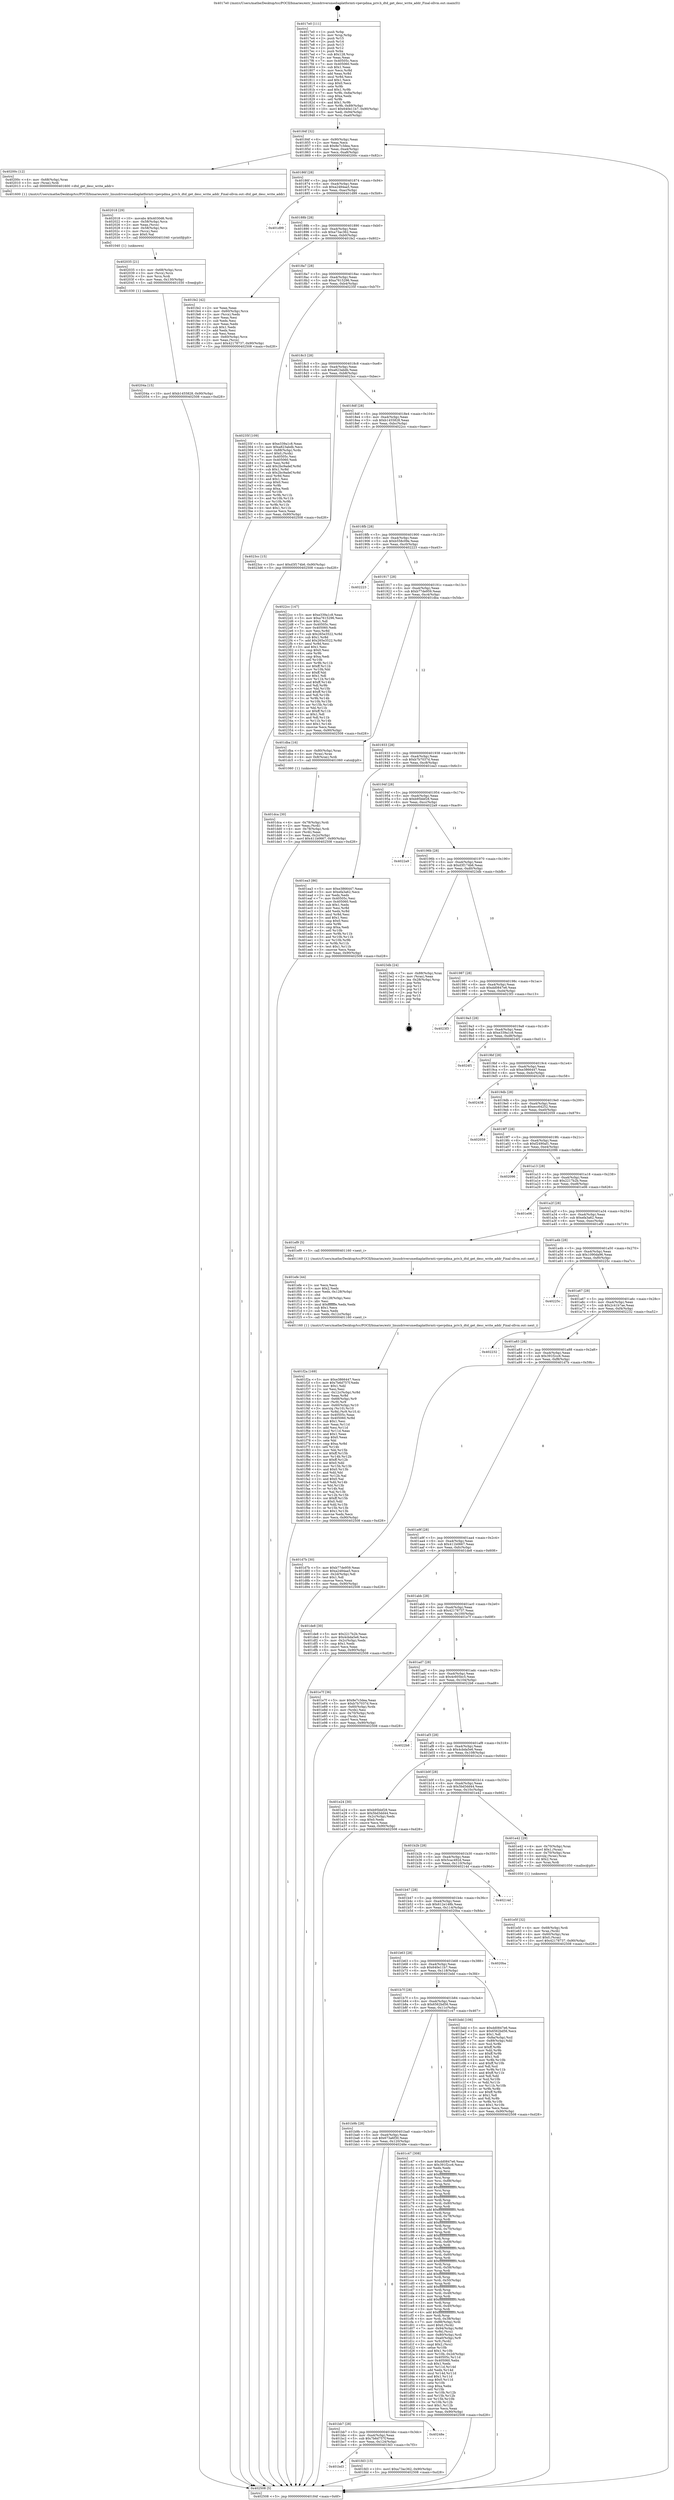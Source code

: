 digraph "0x4017e0" {
  label = "0x4017e0 (/mnt/c/Users/mathe/Desktop/tcc/POCII/binaries/extr_linuxdriversmediaplatformti-vpevpdma_priv.h_dtd_get_desc_write_addr_Final-ollvm.out::main(0))"
  labelloc = "t"
  node[shape=record]

  Entry [label="",width=0.3,height=0.3,shape=circle,fillcolor=black,style=filled]
  "0x40184f" [label="{
     0x40184f [32]\l
     | [instrs]\l
     &nbsp;&nbsp;0x40184f \<+6\>: mov -0x90(%rbp),%eax\l
     &nbsp;&nbsp;0x401855 \<+2\>: mov %eax,%ecx\l
     &nbsp;&nbsp;0x401857 \<+6\>: sub $0x8e7c3dea,%ecx\l
     &nbsp;&nbsp;0x40185d \<+6\>: mov %eax,-0xa4(%rbp)\l
     &nbsp;&nbsp;0x401863 \<+6\>: mov %ecx,-0xa8(%rbp)\l
     &nbsp;&nbsp;0x401869 \<+6\>: je 000000000040200c \<main+0x82c\>\l
  }"]
  "0x40200c" [label="{
     0x40200c [12]\l
     | [instrs]\l
     &nbsp;&nbsp;0x40200c \<+4\>: mov -0x68(%rbp),%rax\l
     &nbsp;&nbsp;0x402010 \<+3\>: mov (%rax),%rdi\l
     &nbsp;&nbsp;0x402013 \<+5\>: call 0000000000401600 \<dtd_get_desc_write_addr\>\l
     | [calls]\l
     &nbsp;&nbsp;0x401600 \{1\} (/mnt/c/Users/mathe/Desktop/tcc/POCII/binaries/extr_linuxdriversmediaplatformti-vpevpdma_priv.h_dtd_get_desc_write_addr_Final-ollvm.out::dtd_get_desc_write_addr)\l
  }"]
  "0x40186f" [label="{
     0x40186f [28]\l
     | [instrs]\l
     &nbsp;&nbsp;0x40186f \<+5\>: jmp 0000000000401874 \<main+0x94\>\l
     &nbsp;&nbsp;0x401874 \<+6\>: mov -0xa4(%rbp),%eax\l
     &nbsp;&nbsp;0x40187a \<+5\>: sub $0xa2484aa5,%eax\l
     &nbsp;&nbsp;0x40187f \<+6\>: mov %eax,-0xac(%rbp)\l
     &nbsp;&nbsp;0x401885 \<+6\>: je 0000000000401d99 \<main+0x5b9\>\l
  }"]
  Exit [label="",width=0.3,height=0.3,shape=circle,fillcolor=black,style=filled,peripheries=2]
  "0x401d99" [label="{
     0x401d99\l
  }", style=dashed]
  "0x40188b" [label="{
     0x40188b [28]\l
     | [instrs]\l
     &nbsp;&nbsp;0x40188b \<+5\>: jmp 0000000000401890 \<main+0xb0\>\l
     &nbsp;&nbsp;0x401890 \<+6\>: mov -0xa4(%rbp),%eax\l
     &nbsp;&nbsp;0x401896 \<+5\>: sub $0xa73ac362,%eax\l
     &nbsp;&nbsp;0x40189b \<+6\>: mov %eax,-0xb0(%rbp)\l
     &nbsp;&nbsp;0x4018a1 \<+6\>: je 0000000000401fe2 \<main+0x802\>\l
  }"]
  "0x40204a" [label="{
     0x40204a [15]\l
     | [instrs]\l
     &nbsp;&nbsp;0x40204a \<+10\>: movl $0xb1455828,-0x90(%rbp)\l
     &nbsp;&nbsp;0x402054 \<+5\>: jmp 0000000000402508 \<main+0xd28\>\l
  }"]
  "0x401fe2" [label="{
     0x401fe2 [42]\l
     | [instrs]\l
     &nbsp;&nbsp;0x401fe2 \<+2\>: xor %eax,%eax\l
     &nbsp;&nbsp;0x401fe4 \<+4\>: mov -0x60(%rbp),%rcx\l
     &nbsp;&nbsp;0x401fe8 \<+2\>: mov (%rcx),%edx\l
     &nbsp;&nbsp;0x401fea \<+2\>: mov %eax,%esi\l
     &nbsp;&nbsp;0x401fec \<+2\>: sub %edx,%esi\l
     &nbsp;&nbsp;0x401fee \<+2\>: mov %eax,%edx\l
     &nbsp;&nbsp;0x401ff0 \<+3\>: sub $0x1,%edx\l
     &nbsp;&nbsp;0x401ff3 \<+2\>: add %edx,%esi\l
     &nbsp;&nbsp;0x401ff5 \<+2\>: sub %esi,%eax\l
     &nbsp;&nbsp;0x401ff7 \<+4\>: mov -0x60(%rbp),%rcx\l
     &nbsp;&nbsp;0x401ffb \<+2\>: mov %eax,(%rcx)\l
     &nbsp;&nbsp;0x401ffd \<+10\>: movl $0x42178737,-0x90(%rbp)\l
     &nbsp;&nbsp;0x402007 \<+5\>: jmp 0000000000402508 \<main+0xd28\>\l
  }"]
  "0x4018a7" [label="{
     0x4018a7 [28]\l
     | [instrs]\l
     &nbsp;&nbsp;0x4018a7 \<+5\>: jmp 00000000004018ac \<main+0xcc\>\l
     &nbsp;&nbsp;0x4018ac \<+6\>: mov -0xa4(%rbp),%eax\l
     &nbsp;&nbsp;0x4018b2 \<+5\>: sub $0xa7615296,%eax\l
     &nbsp;&nbsp;0x4018b7 \<+6\>: mov %eax,-0xb4(%rbp)\l
     &nbsp;&nbsp;0x4018bd \<+6\>: je 000000000040235f \<main+0xb7f\>\l
  }"]
  "0x402035" [label="{
     0x402035 [21]\l
     | [instrs]\l
     &nbsp;&nbsp;0x402035 \<+4\>: mov -0x68(%rbp),%rcx\l
     &nbsp;&nbsp;0x402039 \<+3\>: mov (%rcx),%rcx\l
     &nbsp;&nbsp;0x40203c \<+3\>: mov %rcx,%rdi\l
     &nbsp;&nbsp;0x40203f \<+6\>: mov %eax,-0x130(%rbp)\l
     &nbsp;&nbsp;0x402045 \<+5\>: call 0000000000401030 \<free@plt\>\l
     | [calls]\l
     &nbsp;&nbsp;0x401030 \{1\} (unknown)\l
  }"]
  "0x40235f" [label="{
     0x40235f [109]\l
     | [instrs]\l
     &nbsp;&nbsp;0x40235f \<+5\>: mov $0xe339a1c8,%eax\l
     &nbsp;&nbsp;0x402364 \<+5\>: mov $0xa823abdb,%ecx\l
     &nbsp;&nbsp;0x402369 \<+7\>: mov -0x88(%rbp),%rdx\l
     &nbsp;&nbsp;0x402370 \<+6\>: movl $0x0,(%rdx)\l
     &nbsp;&nbsp;0x402376 \<+7\>: mov 0x40505c,%esi\l
     &nbsp;&nbsp;0x40237d \<+7\>: mov 0x405060,%edi\l
     &nbsp;&nbsp;0x402384 \<+3\>: mov %esi,%r8d\l
     &nbsp;&nbsp;0x402387 \<+7\>: add $0x2bc9adef,%r8d\l
     &nbsp;&nbsp;0x40238e \<+4\>: sub $0x1,%r8d\l
     &nbsp;&nbsp;0x402392 \<+7\>: sub $0x2bc9adef,%r8d\l
     &nbsp;&nbsp;0x402399 \<+4\>: imul %r8d,%esi\l
     &nbsp;&nbsp;0x40239d \<+3\>: and $0x1,%esi\l
     &nbsp;&nbsp;0x4023a0 \<+3\>: cmp $0x0,%esi\l
     &nbsp;&nbsp;0x4023a3 \<+4\>: sete %r9b\l
     &nbsp;&nbsp;0x4023a7 \<+3\>: cmp $0xa,%edi\l
     &nbsp;&nbsp;0x4023aa \<+4\>: setl %r10b\l
     &nbsp;&nbsp;0x4023ae \<+3\>: mov %r9b,%r11b\l
     &nbsp;&nbsp;0x4023b1 \<+3\>: and %r10b,%r11b\l
     &nbsp;&nbsp;0x4023b4 \<+3\>: xor %r10b,%r9b\l
     &nbsp;&nbsp;0x4023b7 \<+3\>: or %r9b,%r11b\l
     &nbsp;&nbsp;0x4023ba \<+4\>: test $0x1,%r11b\l
     &nbsp;&nbsp;0x4023be \<+3\>: cmovne %ecx,%eax\l
     &nbsp;&nbsp;0x4023c1 \<+6\>: mov %eax,-0x90(%rbp)\l
     &nbsp;&nbsp;0x4023c7 \<+5\>: jmp 0000000000402508 \<main+0xd28\>\l
  }"]
  "0x4018c3" [label="{
     0x4018c3 [28]\l
     | [instrs]\l
     &nbsp;&nbsp;0x4018c3 \<+5\>: jmp 00000000004018c8 \<main+0xe8\>\l
     &nbsp;&nbsp;0x4018c8 \<+6\>: mov -0xa4(%rbp),%eax\l
     &nbsp;&nbsp;0x4018ce \<+5\>: sub $0xa823abdb,%eax\l
     &nbsp;&nbsp;0x4018d3 \<+6\>: mov %eax,-0xb8(%rbp)\l
     &nbsp;&nbsp;0x4018d9 \<+6\>: je 00000000004023cc \<main+0xbec\>\l
  }"]
  "0x402018" [label="{
     0x402018 [29]\l
     | [instrs]\l
     &nbsp;&nbsp;0x402018 \<+10\>: movabs $0x4030d6,%rdi\l
     &nbsp;&nbsp;0x402022 \<+4\>: mov -0x58(%rbp),%rcx\l
     &nbsp;&nbsp;0x402026 \<+2\>: mov %eax,(%rcx)\l
     &nbsp;&nbsp;0x402028 \<+4\>: mov -0x58(%rbp),%rcx\l
     &nbsp;&nbsp;0x40202c \<+2\>: mov (%rcx),%esi\l
     &nbsp;&nbsp;0x40202e \<+2\>: mov $0x0,%al\l
     &nbsp;&nbsp;0x402030 \<+5\>: call 0000000000401040 \<printf@plt\>\l
     | [calls]\l
     &nbsp;&nbsp;0x401040 \{1\} (unknown)\l
  }"]
  "0x4023cc" [label="{
     0x4023cc [15]\l
     | [instrs]\l
     &nbsp;&nbsp;0x4023cc \<+10\>: movl $0xd3f174b6,-0x90(%rbp)\l
     &nbsp;&nbsp;0x4023d6 \<+5\>: jmp 0000000000402508 \<main+0xd28\>\l
  }"]
  "0x4018df" [label="{
     0x4018df [28]\l
     | [instrs]\l
     &nbsp;&nbsp;0x4018df \<+5\>: jmp 00000000004018e4 \<main+0x104\>\l
     &nbsp;&nbsp;0x4018e4 \<+6\>: mov -0xa4(%rbp),%eax\l
     &nbsp;&nbsp;0x4018ea \<+5\>: sub $0xb1455828,%eax\l
     &nbsp;&nbsp;0x4018ef \<+6\>: mov %eax,-0xbc(%rbp)\l
     &nbsp;&nbsp;0x4018f5 \<+6\>: je 00000000004022cc \<main+0xaec\>\l
  }"]
  "0x401bd3" [label="{
     0x401bd3\l
  }", style=dashed]
  "0x4022cc" [label="{
     0x4022cc [147]\l
     | [instrs]\l
     &nbsp;&nbsp;0x4022cc \<+5\>: mov $0xe339a1c8,%eax\l
     &nbsp;&nbsp;0x4022d1 \<+5\>: mov $0xa7615296,%ecx\l
     &nbsp;&nbsp;0x4022d6 \<+2\>: mov $0x1,%dl\l
     &nbsp;&nbsp;0x4022d8 \<+7\>: mov 0x40505c,%esi\l
     &nbsp;&nbsp;0x4022df \<+7\>: mov 0x405060,%edi\l
     &nbsp;&nbsp;0x4022e6 \<+3\>: mov %esi,%r8d\l
     &nbsp;&nbsp;0x4022e9 \<+7\>: sub $0x265e3522,%r8d\l
     &nbsp;&nbsp;0x4022f0 \<+4\>: sub $0x1,%r8d\l
     &nbsp;&nbsp;0x4022f4 \<+7\>: add $0x265e3522,%r8d\l
     &nbsp;&nbsp;0x4022fb \<+4\>: imul %r8d,%esi\l
     &nbsp;&nbsp;0x4022ff \<+3\>: and $0x1,%esi\l
     &nbsp;&nbsp;0x402302 \<+3\>: cmp $0x0,%esi\l
     &nbsp;&nbsp;0x402305 \<+4\>: sete %r9b\l
     &nbsp;&nbsp;0x402309 \<+3\>: cmp $0xa,%edi\l
     &nbsp;&nbsp;0x40230c \<+4\>: setl %r10b\l
     &nbsp;&nbsp;0x402310 \<+3\>: mov %r9b,%r11b\l
     &nbsp;&nbsp;0x402313 \<+4\>: xor $0xff,%r11b\l
     &nbsp;&nbsp;0x402317 \<+3\>: mov %r10b,%bl\l
     &nbsp;&nbsp;0x40231a \<+3\>: xor $0xff,%bl\l
     &nbsp;&nbsp;0x40231d \<+3\>: xor $0x1,%dl\l
     &nbsp;&nbsp;0x402320 \<+3\>: mov %r11b,%r14b\l
     &nbsp;&nbsp;0x402323 \<+4\>: and $0xff,%r14b\l
     &nbsp;&nbsp;0x402327 \<+3\>: and %dl,%r9b\l
     &nbsp;&nbsp;0x40232a \<+3\>: mov %bl,%r15b\l
     &nbsp;&nbsp;0x40232d \<+4\>: and $0xff,%r15b\l
     &nbsp;&nbsp;0x402331 \<+3\>: and %dl,%r10b\l
     &nbsp;&nbsp;0x402334 \<+3\>: or %r9b,%r14b\l
     &nbsp;&nbsp;0x402337 \<+3\>: or %r10b,%r15b\l
     &nbsp;&nbsp;0x40233a \<+3\>: xor %r15b,%r14b\l
     &nbsp;&nbsp;0x40233d \<+3\>: or %bl,%r11b\l
     &nbsp;&nbsp;0x402340 \<+4\>: xor $0xff,%r11b\l
     &nbsp;&nbsp;0x402344 \<+3\>: or $0x1,%dl\l
     &nbsp;&nbsp;0x402347 \<+3\>: and %dl,%r11b\l
     &nbsp;&nbsp;0x40234a \<+3\>: or %r11b,%r14b\l
     &nbsp;&nbsp;0x40234d \<+4\>: test $0x1,%r14b\l
     &nbsp;&nbsp;0x402351 \<+3\>: cmovne %ecx,%eax\l
     &nbsp;&nbsp;0x402354 \<+6\>: mov %eax,-0x90(%rbp)\l
     &nbsp;&nbsp;0x40235a \<+5\>: jmp 0000000000402508 \<main+0xd28\>\l
  }"]
  "0x4018fb" [label="{
     0x4018fb [28]\l
     | [instrs]\l
     &nbsp;&nbsp;0x4018fb \<+5\>: jmp 0000000000401900 \<main+0x120\>\l
     &nbsp;&nbsp;0x401900 \<+6\>: mov -0xa4(%rbp),%eax\l
     &nbsp;&nbsp;0x401906 \<+5\>: sub $0xb558c09e,%eax\l
     &nbsp;&nbsp;0x40190b \<+6\>: mov %eax,-0xc0(%rbp)\l
     &nbsp;&nbsp;0x401911 \<+6\>: je 0000000000402223 \<main+0xa43\>\l
  }"]
  "0x401fd3" [label="{
     0x401fd3 [15]\l
     | [instrs]\l
     &nbsp;&nbsp;0x401fd3 \<+10\>: movl $0xa73ac362,-0x90(%rbp)\l
     &nbsp;&nbsp;0x401fdd \<+5\>: jmp 0000000000402508 \<main+0xd28\>\l
  }"]
  "0x402223" [label="{
     0x402223\l
  }", style=dashed]
  "0x401917" [label="{
     0x401917 [28]\l
     | [instrs]\l
     &nbsp;&nbsp;0x401917 \<+5\>: jmp 000000000040191c \<main+0x13c\>\l
     &nbsp;&nbsp;0x40191c \<+6\>: mov -0xa4(%rbp),%eax\l
     &nbsp;&nbsp;0x401922 \<+5\>: sub $0xb77de959,%eax\l
     &nbsp;&nbsp;0x401927 \<+6\>: mov %eax,-0xc4(%rbp)\l
     &nbsp;&nbsp;0x40192d \<+6\>: je 0000000000401dba \<main+0x5da\>\l
  }"]
  "0x401bb7" [label="{
     0x401bb7 [28]\l
     | [instrs]\l
     &nbsp;&nbsp;0x401bb7 \<+5\>: jmp 0000000000401bbc \<main+0x3dc\>\l
     &nbsp;&nbsp;0x401bbc \<+6\>: mov -0xa4(%rbp),%eax\l
     &nbsp;&nbsp;0x401bc2 \<+5\>: sub $0x7b6d757f,%eax\l
     &nbsp;&nbsp;0x401bc7 \<+6\>: mov %eax,-0x124(%rbp)\l
     &nbsp;&nbsp;0x401bcd \<+6\>: je 0000000000401fd3 \<main+0x7f3\>\l
  }"]
  "0x401dba" [label="{
     0x401dba [16]\l
     | [instrs]\l
     &nbsp;&nbsp;0x401dba \<+4\>: mov -0x80(%rbp),%rax\l
     &nbsp;&nbsp;0x401dbe \<+3\>: mov (%rax),%rax\l
     &nbsp;&nbsp;0x401dc1 \<+4\>: mov 0x8(%rax),%rdi\l
     &nbsp;&nbsp;0x401dc5 \<+5\>: call 0000000000401060 \<atoi@plt\>\l
     | [calls]\l
     &nbsp;&nbsp;0x401060 \{1\} (unknown)\l
  }"]
  "0x401933" [label="{
     0x401933 [28]\l
     | [instrs]\l
     &nbsp;&nbsp;0x401933 \<+5\>: jmp 0000000000401938 \<main+0x158\>\l
     &nbsp;&nbsp;0x401938 \<+6\>: mov -0xa4(%rbp),%eax\l
     &nbsp;&nbsp;0x40193e \<+5\>: sub $0xb7b7037d,%eax\l
     &nbsp;&nbsp;0x401943 \<+6\>: mov %eax,-0xc8(%rbp)\l
     &nbsp;&nbsp;0x401949 \<+6\>: je 0000000000401ea3 \<main+0x6c3\>\l
  }"]
  "0x40248e" [label="{
     0x40248e\l
  }", style=dashed]
  "0x401ea3" [label="{
     0x401ea3 [86]\l
     | [instrs]\l
     &nbsp;&nbsp;0x401ea3 \<+5\>: mov $0xe3866447,%eax\l
     &nbsp;&nbsp;0x401ea8 \<+5\>: mov $0xefa3a62,%ecx\l
     &nbsp;&nbsp;0x401ead \<+2\>: xor %edx,%edx\l
     &nbsp;&nbsp;0x401eaf \<+7\>: mov 0x40505c,%esi\l
     &nbsp;&nbsp;0x401eb6 \<+7\>: mov 0x405060,%edi\l
     &nbsp;&nbsp;0x401ebd \<+3\>: sub $0x1,%edx\l
     &nbsp;&nbsp;0x401ec0 \<+3\>: mov %esi,%r8d\l
     &nbsp;&nbsp;0x401ec3 \<+3\>: add %edx,%r8d\l
     &nbsp;&nbsp;0x401ec6 \<+4\>: imul %r8d,%esi\l
     &nbsp;&nbsp;0x401eca \<+3\>: and $0x1,%esi\l
     &nbsp;&nbsp;0x401ecd \<+3\>: cmp $0x0,%esi\l
     &nbsp;&nbsp;0x401ed0 \<+4\>: sete %r9b\l
     &nbsp;&nbsp;0x401ed4 \<+3\>: cmp $0xa,%edi\l
     &nbsp;&nbsp;0x401ed7 \<+4\>: setl %r10b\l
     &nbsp;&nbsp;0x401edb \<+3\>: mov %r9b,%r11b\l
     &nbsp;&nbsp;0x401ede \<+3\>: and %r10b,%r11b\l
     &nbsp;&nbsp;0x401ee1 \<+3\>: xor %r10b,%r9b\l
     &nbsp;&nbsp;0x401ee4 \<+3\>: or %r9b,%r11b\l
     &nbsp;&nbsp;0x401ee7 \<+4\>: test $0x1,%r11b\l
     &nbsp;&nbsp;0x401eeb \<+3\>: cmovne %ecx,%eax\l
     &nbsp;&nbsp;0x401eee \<+6\>: mov %eax,-0x90(%rbp)\l
     &nbsp;&nbsp;0x401ef4 \<+5\>: jmp 0000000000402508 \<main+0xd28\>\l
  }"]
  "0x40194f" [label="{
     0x40194f [28]\l
     | [instrs]\l
     &nbsp;&nbsp;0x40194f \<+5\>: jmp 0000000000401954 \<main+0x174\>\l
     &nbsp;&nbsp;0x401954 \<+6\>: mov -0xa4(%rbp),%eax\l
     &nbsp;&nbsp;0x40195a \<+5\>: sub $0xb95bbf28,%eax\l
     &nbsp;&nbsp;0x40195f \<+6\>: mov %eax,-0xcc(%rbp)\l
     &nbsp;&nbsp;0x401965 \<+6\>: je 00000000004022a9 \<main+0xac9\>\l
  }"]
  "0x401f2a" [label="{
     0x401f2a [169]\l
     | [instrs]\l
     &nbsp;&nbsp;0x401f2a \<+5\>: mov $0xe3866447,%ecx\l
     &nbsp;&nbsp;0x401f2f \<+5\>: mov $0x7b6d757f,%edx\l
     &nbsp;&nbsp;0x401f34 \<+3\>: mov $0x1,%dil\l
     &nbsp;&nbsp;0x401f37 \<+2\>: xor %esi,%esi\l
     &nbsp;&nbsp;0x401f39 \<+7\>: mov -0x12c(%rbp),%r8d\l
     &nbsp;&nbsp;0x401f40 \<+4\>: imul %eax,%r8d\l
     &nbsp;&nbsp;0x401f44 \<+4\>: mov -0x68(%rbp),%r9\l
     &nbsp;&nbsp;0x401f48 \<+3\>: mov (%r9),%r9\l
     &nbsp;&nbsp;0x401f4b \<+4\>: mov -0x60(%rbp),%r10\l
     &nbsp;&nbsp;0x401f4f \<+3\>: movslq (%r10),%r10\l
     &nbsp;&nbsp;0x401f52 \<+4\>: mov %r8d,(%r9,%r10,4)\l
     &nbsp;&nbsp;0x401f56 \<+7\>: mov 0x40505c,%eax\l
     &nbsp;&nbsp;0x401f5d \<+8\>: mov 0x405060,%r8d\l
     &nbsp;&nbsp;0x401f65 \<+3\>: sub $0x1,%esi\l
     &nbsp;&nbsp;0x401f68 \<+3\>: mov %eax,%r11d\l
     &nbsp;&nbsp;0x401f6b \<+3\>: add %esi,%r11d\l
     &nbsp;&nbsp;0x401f6e \<+4\>: imul %r11d,%eax\l
     &nbsp;&nbsp;0x401f72 \<+3\>: and $0x1,%eax\l
     &nbsp;&nbsp;0x401f75 \<+3\>: cmp $0x0,%eax\l
     &nbsp;&nbsp;0x401f78 \<+3\>: sete %bl\l
     &nbsp;&nbsp;0x401f7b \<+4\>: cmp $0xa,%r8d\l
     &nbsp;&nbsp;0x401f7f \<+4\>: setl %r14b\l
     &nbsp;&nbsp;0x401f83 \<+3\>: mov %bl,%r15b\l
     &nbsp;&nbsp;0x401f86 \<+4\>: xor $0xff,%r15b\l
     &nbsp;&nbsp;0x401f8a \<+3\>: mov %r14b,%r12b\l
     &nbsp;&nbsp;0x401f8d \<+4\>: xor $0xff,%r12b\l
     &nbsp;&nbsp;0x401f91 \<+4\>: xor $0x0,%dil\l
     &nbsp;&nbsp;0x401f95 \<+3\>: mov %r15b,%r13b\l
     &nbsp;&nbsp;0x401f98 \<+4\>: and $0x0,%r13b\l
     &nbsp;&nbsp;0x401f9c \<+3\>: and %dil,%bl\l
     &nbsp;&nbsp;0x401f9f \<+3\>: mov %r12b,%al\l
     &nbsp;&nbsp;0x401fa2 \<+2\>: and $0x0,%al\l
     &nbsp;&nbsp;0x401fa4 \<+3\>: and %dil,%r14b\l
     &nbsp;&nbsp;0x401fa7 \<+3\>: or %bl,%r13b\l
     &nbsp;&nbsp;0x401faa \<+3\>: or %r14b,%al\l
     &nbsp;&nbsp;0x401fad \<+3\>: xor %al,%r13b\l
     &nbsp;&nbsp;0x401fb0 \<+3\>: or %r12b,%r15b\l
     &nbsp;&nbsp;0x401fb3 \<+4\>: xor $0xff,%r15b\l
     &nbsp;&nbsp;0x401fb7 \<+4\>: or $0x0,%dil\l
     &nbsp;&nbsp;0x401fbb \<+3\>: and %dil,%r15b\l
     &nbsp;&nbsp;0x401fbe \<+3\>: or %r15b,%r13b\l
     &nbsp;&nbsp;0x401fc1 \<+4\>: test $0x1,%r13b\l
     &nbsp;&nbsp;0x401fc5 \<+3\>: cmovne %edx,%ecx\l
     &nbsp;&nbsp;0x401fc8 \<+6\>: mov %ecx,-0x90(%rbp)\l
     &nbsp;&nbsp;0x401fce \<+5\>: jmp 0000000000402508 \<main+0xd28\>\l
  }"]
  "0x4022a9" [label="{
     0x4022a9\l
  }", style=dashed]
  "0x40196b" [label="{
     0x40196b [28]\l
     | [instrs]\l
     &nbsp;&nbsp;0x40196b \<+5\>: jmp 0000000000401970 \<main+0x190\>\l
     &nbsp;&nbsp;0x401970 \<+6\>: mov -0xa4(%rbp),%eax\l
     &nbsp;&nbsp;0x401976 \<+5\>: sub $0xd3f174b6,%eax\l
     &nbsp;&nbsp;0x40197b \<+6\>: mov %eax,-0xd0(%rbp)\l
     &nbsp;&nbsp;0x401981 \<+6\>: je 00000000004023db \<main+0xbfb\>\l
  }"]
  "0x401efe" [label="{
     0x401efe [44]\l
     | [instrs]\l
     &nbsp;&nbsp;0x401efe \<+2\>: xor %ecx,%ecx\l
     &nbsp;&nbsp;0x401f00 \<+5\>: mov $0x2,%edx\l
     &nbsp;&nbsp;0x401f05 \<+6\>: mov %edx,-0x128(%rbp)\l
     &nbsp;&nbsp;0x401f0b \<+1\>: cltd\l
     &nbsp;&nbsp;0x401f0c \<+6\>: mov -0x128(%rbp),%esi\l
     &nbsp;&nbsp;0x401f12 \<+2\>: idiv %esi\l
     &nbsp;&nbsp;0x401f14 \<+6\>: imul $0xfffffffe,%edx,%edx\l
     &nbsp;&nbsp;0x401f1a \<+3\>: sub $0x1,%ecx\l
     &nbsp;&nbsp;0x401f1d \<+2\>: sub %ecx,%edx\l
     &nbsp;&nbsp;0x401f1f \<+6\>: mov %edx,-0x12c(%rbp)\l
     &nbsp;&nbsp;0x401f25 \<+5\>: call 0000000000401160 \<next_i\>\l
     | [calls]\l
     &nbsp;&nbsp;0x401160 \{1\} (/mnt/c/Users/mathe/Desktop/tcc/POCII/binaries/extr_linuxdriversmediaplatformti-vpevpdma_priv.h_dtd_get_desc_write_addr_Final-ollvm.out::next_i)\l
  }"]
  "0x4023db" [label="{
     0x4023db [24]\l
     | [instrs]\l
     &nbsp;&nbsp;0x4023db \<+7\>: mov -0x88(%rbp),%rax\l
     &nbsp;&nbsp;0x4023e2 \<+2\>: mov (%rax),%eax\l
     &nbsp;&nbsp;0x4023e4 \<+4\>: lea -0x28(%rbp),%rsp\l
     &nbsp;&nbsp;0x4023e8 \<+1\>: pop %rbx\l
     &nbsp;&nbsp;0x4023e9 \<+2\>: pop %r12\l
     &nbsp;&nbsp;0x4023eb \<+2\>: pop %r13\l
     &nbsp;&nbsp;0x4023ed \<+2\>: pop %r14\l
     &nbsp;&nbsp;0x4023ef \<+2\>: pop %r15\l
     &nbsp;&nbsp;0x4023f1 \<+1\>: pop %rbp\l
     &nbsp;&nbsp;0x4023f2 \<+1\>: ret\l
  }"]
  "0x401987" [label="{
     0x401987 [28]\l
     | [instrs]\l
     &nbsp;&nbsp;0x401987 \<+5\>: jmp 000000000040198c \<main+0x1ac\>\l
     &nbsp;&nbsp;0x40198c \<+6\>: mov -0xa4(%rbp),%eax\l
     &nbsp;&nbsp;0x401992 \<+5\>: sub $0xdd0847e6,%eax\l
     &nbsp;&nbsp;0x401997 \<+6\>: mov %eax,-0xd4(%rbp)\l
     &nbsp;&nbsp;0x40199d \<+6\>: je 00000000004023f3 \<main+0xc13\>\l
  }"]
  "0x401e5f" [label="{
     0x401e5f [32]\l
     | [instrs]\l
     &nbsp;&nbsp;0x401e5f \<+4\>: mov -0x68(%rbp),%rdi\l
     &nbsp;&nbsp;0x401e63 \<+3\>: mov %rax,(%rdi)\l
     &nbsp;&nbsp;0x401e66 \<+4\>: mov -0x60(%rbp),%rax\l
     &nbsp;&nbsp;0x401e6a \<+6\>: movl $0x0,(%rax)\l
     &nbsp;&nbsp;0x401e70 \<+10\>: movl $0x42178737,-0x90(%rbp)\l
     &nbsp;&nbsp;0x401e7a \<+5\>: jmp 0000000000402508 \<main+0xd28\>\l
  }"]
  "0x4023f3" [label="{
     0x4023f3\l
  }", style=dashed]
  "0x4019a3" [label="{
     0x4019a3 [28]\l
     | [instrs]\l
     &nbsp;&nbsp;0x4019a3 \<+5\>: jmp 00000000004019a8 \<main+0x1c8\>\l
     &nbsp;&nbsp;0x4019a8 \<+6\>: mov -0xa4(%rbp),%eax\l
     &nbsp;&nbsp;0x4019ae \<+5\>: sub $0xe339a1c8,%eax\l
     &nbsp;&nbsp;0x4019b3 \<+6\>: mov %eax,-0xd8(%rbp)\l
     &nbsp;&nbsp;0x4019b9 \<+6\>: je 00000000004024f1 \<main+0xd11\>\l
  }"]
  "0x401dca" [label="{
     0x401dca [30]\l
     | [instrs]\l
     &nbsp;&nbsp;0x401dca \<+4\>: mov -0x78(%rbp),%rdi\l
     &nbsp;&nbsp;0x401dce \<+2\>: mov %eax,(%rdi)\l
     &nbsp;&nbsp;0x401dd0 \<+4\>: mov -0x78(%rbp),%rdi\l
     &nbsp;&nbsp;0x401dd4 \<+2\>: mov (%rdi),%eax\l
     &nbsp;&nbsp;0x401dd6 \<+3\>: mov %eax,-0x2c(%rbp)\l
     &nbsp;&nbsp;0x401dd9 \<+10\>: movl $0x411b0667,-0x90(%rbp)\l
     &nbsp;&nbsp;0x401de3 \<+5\>: jmp 0000000000402508 \<main+0xd28\>\l
  }"]
  "0x4024f1" [label="{
     0x4024f1\l
  }", style=dashed]
  "0x4019bf" [label="{
     0x4019bf [28]\l
     | [instrs]\l
     &nbsp;&nbsp;0x4019bf \<+5\>: jmp 00000000004019c4 \<main+0x1e4\>\l
     &nbsp;&nbsp;0x4019c4 \<+6\>: mov -0xa4(%rbp),%eax\l
     &nbsp;&nbsp;0x4019ca \<+5\>: sub $0xe3866447,%eax\l
     &nbsp;&nbsp;0x4019cf \<+6\>: mov %eax,-0xdc(%rbp)\l
     &nbsp;&nbsp;0x4019d5 \<+6\>: je 0000000000402438 \<main+0xc58\>\l
  }"]
  "0x401b9b" [label="{
     0x401b9b [28]\l
     | [instrs]\l
     &nbsp;&nbsp;0x401b9b \<+5\>: jmp 0000000000401ba0 \<main+0x3c0\>\l
     &nbsp;&nbsp;0x401ba0 \<+6\>: mov -0xa4(%rbp),%eax\l
     &nbsp;&nbsp;0x401ba6 \<+5\>: sub $0x673a6f30,%eax\l
     &nbsp;&nbsp;0x401bab \<+6\>: mov %eax,-0x120(%rbp)\l
     &nbsp;&nbsp;0x401bb1 \<+6\>: je 000000000040248e \<main+0xcae\>\l
  }"]
  "0x402438" [label="{
     0x402438\l
  }", style=dashed]
  "0x4019db" [label="{
     0x4019db [28]\l
     | [instrs]\l
     &nbsp;&nbsp;0x4019db \<+5\>: jmp 00000000004019e0 \<main+0x200\>\l
     &nbsp;&nbsp;0x4019e0 \<+6\>: mov -0xa4(%rbp),%eax\l
     &nbsp;&nbsp;0x4019e6 \<+5\>: sub $0xecc64252,%eax\l
     &nbsp;&nbsp;0x4019eb \<+6\>: mov %eax,-0xe0(%rbp)\l
     &nbsp;&nbsp;0x4019f1 \<+6\>: je 0000000000402059 \<main+0x879\>\l
  }"]
  "0x401c47" [label="{
     0x401c47 [308]\l
     | [instrs]\l
     &nbsp;&nbsp;0x401c47 \<+5\>: mov $0xdd0847e6,%eax\l
     &nbsp;&nbsp;0x401c4c \<+5\>: mov $0x391f2cc6,%ecx\l
     &nbsp;&nbsp;0x401c51 \<+2\>: xor %edx,%edx\l
     &nbsp;&nbsp;0x401c53 \<+3\>: mov %rsp,%rsi\l
     &nbsp;&nbsp;0x401c56 \<+4\>: add $0xfffffffffffffff0,%rsi\l
     &nbsp;&nbsp;0x401c5a \<+3\>: mov %rsi,%rsp\l
     &nbsp;&nbsp;0x401c5d \<+7\>: mov %rsi,-0x88(%rbp)\l
     &nbsp;&nbsp;0x401c64 \<+3\>: mov %rsp,%rsi\l
     &nbsp;&nbsp;0x401c67 \<+4\>: add $0xfffffffffffffff0,%rsi\l
     &nbsp;&nbsp;0x401c6b \<+3\>: mov %rsi,%rsp\l
     &nbsp;&nbsp;0x401c6e \<+3\>: mov %rsp,%rdi\l
     &nbsp;&nbsp;0x401c71 \<+4\>: add $0xfffffffffffffff0,%rdi\l
     &nbsp;&nbsp;0x401c75 \<+3\>: mov %rdi,%rsp\l
     &nbsp;&nbsp;0x401c78 \<+4\>: mov %rdi,-0x80(%rbp)\l
     &nbsp;&nbsp;0x401c7c \<+3\>: mov %rsp,%rdi\l
     &nbsp;&nbsp;0x401c7f \<+4\>: add $0xfffffffffffffff0,%rdi\l
     &nbsp;&nbsp;0x401c83 \<+3\>: mov %rdi,%rsp\l
     &nbsp;&nbsp;0x401c86 \<+4\>: mov %rdi,-0x78(%rbp)\l
     &nbsp;&nbsp;0x401c8a \<+3\>: mov %rsp,%rdi\l
     &nbsp;&nbsp;0x401c8d \<+4\>: add $0xfffffffffffffff0,%rdi\l
     &nbsp;&nbsp;0x401c91 \<+3\>: mov %rdi,%rsp\l
     &nbsp;&nbsp;0x401c94 \<+4\>: mov %rdi,-0x70(%rbp)\l
     &nbsp;&nbsp;0x401c98 \<+3\>: mov %rsp,%rdi\l
     &nbsp;&nbsp;0x401c9b \<+4\>: add $0xfffffffffffffff0,%rdi\l
     &nbsp;&nbsp;0x401c9f \<+3\>: mov %rdi,%rsp\l
     &nbsp;&nbsp;0x401ca2 \<+4\>: mov %rdi,-0x68(%rbp)\l
     &nbsp;&nbsp;0x401ca6 \<+3\>: mov %rsp,%rdi\l
     &nbsp;&nbsp;0x401ca9 \<+4\>: add $0xfffffffffffffff0,%rdi\l
     &nbsp;&nbsp;0x401cad \<+3\>: mov %rdi,%rsp\l
     &nbsp;&nbsp;0x401cb0 \<+4\>: mov %rdi,-0x60(%rbp)\l
     &nbsp;&nbsp;0x401cb4 \<+3\>: mov %rsp,%rdi\l
     &nbsp;&nbsp;0x401cb7 \<+4\>: add $0xfffffffffffffff0,%rdi\l
     &nbsp;&nbsp;0x401cbb \<+3\>: mov %rdi,%rsp\l
     &nbsp;&nbsp;0x401cbe \<+4\>: mov %rdi,-0x58(%rbp)\l
     &nbsp;&nbsp;0x401cc2 \<+3\>: mov %rsp,%rdi\l
     &nbsp;&nbsp;0x401cc5 \<+4\>: add $0xfffffffffffffff0,%rdi\l
     &nbsp;&nbsp;0x401cc9 \<+3\>: mov %rdi,%rsp\l
     &nbsp;&nbsp;0x401ccc \<+4\>: mov %rdi,-0x50(%rbp)\l
     &nbsp;&nbsp;0x401cd0 \<+3\>: mov %rsp,%rdi\l
     &nbsp;&nbsp;0x401cd3 \<+4\>: add $0xfffffffffffffff0,%rdi\l
     &nbsp;&nbsp;0x401cd7 \<+3\>: mov %rdi,%rsp\l
     &nbsp;&nbsp;0x401cda \<+4\>: mov %rdi,-0x48(%rbp)\l
     &nbsp;&nbsp;0x401cde \<+3\>: mov %rsp,%rdi\l
     &nbsp;&nbsp;0x401ce1 \<+4\>: add $0xfffffffffffffff0,%rdi\l
     &nbsp;&nbsp;0x401ce5 \<+3\>: mov %rdi,%rsp\l
     &nbsp;&nbsp;0x401ce8 \<+4\>: mov %rdi,-0x40(%rbp)\l
     &nbsp;&nbsp;0x401cec \<+3\>: mov %rsp,%rdi\l
     &nbsp;&nbsp;0x401cef \<+4\>: add $0xfffffffffffffff0,%rdi\l
     &nbsp;&nbsp;0x401cf3 \<+3\>: mov %rdi,%rsp\l
     &nbsp;&nbsp;0x401cf6 \<+4\>: mov %rdi,-0x38(%rbp)\l
     &nbsp;&nbsp;0x401cfa \<+7\>: mov -0x88(%rbp),%rdi\l
     &nbsp;&nbsp;0x401d01 \<+6\>: movl $0x0,(%rdi)\l
     &nbsp;&nbsp;0x401d07 \<+7\>: mov -0x94(%rbp),%r8d\l
     &nbsp;&nbsp;0x401d0e \<+3\>: mov %r8d,(%rsi)\l
     &nbsp;&nbsp;0x401d11 \<+4\>: mov -0x80(%rbp),%rdi\l
     &nbsp;&nbsp;0x401d15 \<+7\>: mov -0xa0(%rbp),%r9\l
     &nbsp;&nbsp;0x401d1c \<+3\>: mov %r9,(%rdi)\l
     &nbsp;&nbsp;0x401d1f \<+3\>: cmpl $0x2,(%rsi)\l
     &nbsp;&nbsp;0x401d22 \<+4\>: setne %r10b\l
     &nbsp;&nbsp;0x401d26 \<+4\>: and $0x1,%r10b\l
     &nbsp;&nbsp;0x401d2a \<+4\>: mov %r10b,-0x2d(%rbp)\l
     &nbsp;&nbsp;0x401d2e \<+8\>: mov 0x40505c,%r11d\l
     &nbsp;&nbsp;0x401d36 \<+7\>: mov 0x405060,%ebx\l
     &nbsp;&nbsp;0x401d3d \<+3\>: sub $0x1,%edx\l
     &nbsp;&nbsp;0x401d40 \<+3\>: mov %r11d,%r14d\l
     &nbsp;&nbsp;0x401d43 \<+3\>: add %edx,%r14d\l
     &nbsp;&nbsp;0x401d46 \<+4\>: imul %r14d,%r11d\l
     &nbsp;&nbsp;0x401d4a \<+4\>: and $0x1,%r11d\l
     &nbsp;&nbsp;0x401d4e \<+4\>: cmp $0x0,%r11d\l
     &nbsp;&nbsp;0x401d52 \<+4\>: sete %r10b\l
     &nbsp;&nbsp;0x401d56 \<+3\>: cmp $0xa,%ebx\l
     &nbsp;&nbsp;0x401d59 \<+4\>: setl %r15b\l
     &nbsp;&nbsp;0x401d5d \<+3\>: mov %r10b,%r12b\l
     &nbsp;&nbsp;0x401d60 \<+3\>: and %r15b,%r12b\l
     &nbsp;&nbsp;0x401d63 \<+3\>: xor %r15b,%r10b\l
     &nbsp;&nbsp;0x401d66 \<+3\>: or %r10b,%r12b\l
     &nbsp;&nbsp;0x401d69 \<+4\>: test $0x1,%r12b\l
     &nbsp;&nbsp;0x401d6d \<+3\>: cmovne %ecx,%eax\l
     &nbsp;&nbsp;0x401d70 \<+6\>: mov %eax,-0x90(%rbp)\l
     &nbsp;&nbsp;0x401d76 \<+5\>: jmp 0000000000402508 \<main+0xd28\>\l
  }"]
  "0x402059" [label="{
     0x402059\l
  }", style=dashed]
  "0x4019f7" [label="{
     0x4019f7 [28]\l
     | [instrs]\l
     &nbsp;&nbsp;0x4019f7 \<+5\>: jmp 00000000004019fc \<main+0x21c\>\l
     &nbsp;&nbsp;0x4019fc \<+6\>: mov -0xa4(%rbp),%eax\l
     &nbsp;&nbsp;0x401a02 \<+5\>: sub $0xf2490af1,%eax\l
     &nbsp;&nbsp;0x401a07 \<+6\>: mov %eax,-0xe4(%rbp)\l
     &nbsp;&nbsp;0x401a0d \<+6\>: je 0000000000402096 \<main+0x8b6\>\l
  }"]
  "0x4017e0" [label="{
     0x4017e0 [111]\l
     | [instrs]\l
     &nbsp;&nbsp;0x4017e0 \<+1\>: push %rbp\l
     &nbsp;&nbsp;0x4017e1 \<+3\>: mov %rsp,%rbp\l
     &nbsp;&nbsp;0x4017e4 \<+2\>: push %r15\l
     &nbsp;&nbsp;0x4017e6 \<+2\>: push %r14\l
     &nbsp;&nbsp;0x4017e8 \<+2\>: push %r13\l
     &nbsp;&nbsp;0x4017ea \<+2\>: push %r12\l
     &nbsp;&nbsp;0x4017ec \<+1\>: push %rbx\l
     &nbsp;&nbsp;0x4017ed \<+7\>: sub $0x128,%rsp\l
     &nbsp;&nbsp;0x4017f4 \<+2\>: xor %eax,%eax\l
     &nbsp;&nbsp;0x4017f6 \<+7\>: mov 0x40505c,%ecx\l
     &nbsp;&nbsp;0x4017fd \<+7\>: mov 0x405060,%edx\l
     &nbsp;&nbsp;0x401804 \<+3\>: sub $0x1,%eax\l
     &nbsp;&nbsp;0x401807 \<+3\>: mov %ecx,%r8d\l
     &nbsp;&nbsp;0x40180a \<+3\>: add %eax,%r8d\l
     &nbsp;&nbsp;0x40180d \<+4\>: imul %r8d,%ecx\l
     &nbsp;&nbsp;0x401811 \<+3\>: and $0x1,%ecx\l
     &nbsp;&nbsp;0x401814 \<+3\>: cmp $0x0,%ecx\l
     &nbsp;&nbsp;0x401817 \<+4\>: sete %r9b\l
     &nbsp;&nbsp;0x40181b \<+4\>: and $0x1,%r9b\l
     &nbsp;&nbsp;0x40181f \<+7\>: mov %r9b,-0x8a(%rbp)\l
     &nbsp;&nbsp;0x401826 \<+3\>: cmp $0xa,%edx\l
     &nbsp;&nbsp;0x401829 \<+4\>: setl %r9b\l
     &nbsp;&nbsp;0x40182d \<+4\>: and $0x1,%r9b\l
     &nbsp;&nbsp;0x401831 \<+7\>: mov %r9b,-0x89(%rbp)\l
     &nbsp;&nbsp;0x401838 \<+10\>: movl $0x640e11b7,-0x90(%rbp)\l
     &nbsp;&nbsp;0x401842 \<+6\>: mov %edi,-0x94(%rbp)\l
     &nbsp;&nbsp;0x401848 \<+7\>: mov %rsi,-0xa0(%rbp)\l
  }"]
  "0x402096" [label="{
     0x402096\l
  }", style=dashed]
  "0x401a13" [label="{
     0x401a13 [28]\l
     | [instrs]\l
     &nbsp;&nbsp;0x401a13 \<+5\>: jmp 0000000000401a18 \<main+0x238\>\l
     &nbsp;&nbsp;0x401a18 \<+6\>: mov -0xa4(%rbp),%eax\l
     &nbsp;&nbsp;0x401a1e \<+5\>: sub $0x2217b2b,%eax\l
     &nbsp;&nbsp;0x401a23 \<+6\>: mov %eax,-0xe8(%rbp)\l
     &nbsp;&nbsp;0x401a29 \<+6\>: je 0000000000401e06 \<main+0x626\>\l
  }"]
  "0x402508" [label="{
     0x402508 [5]\l
     | [instrs]\l
     &nbsp;&nbsp;0x402508 \<+5\>: jmp 000000000040184f \<main+0x6f\>\l
  }"]
  "0x401e06" [label="{
     0x401e06\l
  }", style=dashed]
  "0x401a2f" [label="{
     0x401a2f [28]\l
     | [instrs]\l
     &nbsp;&nbsp;0x401a2f \<+5\>: jmp 0000000000401a34 \<main+0x254\>\l
     &nbsp;&nbsp;0x401a34 \<+6\>: mov -0xa4(%rbp),%eax\l
     &nbsp;&nbsp;0x401a3a \<+5\>: sub $0xefa3a62,%eax\l
     &nbsp;&nbsp;0x401a3f \<+6\>: mov %eax,-0xec(%rbp)\l
     &nbsp;&nbsp;0x401a45 \<+6\>: je 0000000000401ef9 \<main+0x719\>\l
  }"]
  "0x401b7f" [label="{
     0x401b7f [28]\l
     | [instrs]\l
     &nbsp;&nbsp;0x401b7f \<+5\>: jmp 0000000000401b84 \<main+0x3a4\>\l
     &nbsp;&nbsp;0x401b84 \<+6\>: mov -0xa4(%rbp),%eax\l
     &nbsp;&nbsp;0x401b8a \<+5\>: sub $0x6562bd56,%eax\l
     &nbsp;&nbsp;0x401b8f \<+6\>: mov %eax,-0x11c(%rbp)\l
     &nbsp;&nbsp;0x401b95 \<+6\>: je 0000000000401c47 \<main+0x467\>\l
  }"]
  "0x401ef9" [label="{
     0x401ef9 [5]\l
     | [instrs]\l
     &nbsp;&nbsp;0x401ef9 \<+5\>: call 0000000000401160 \<next_i\>\l
     | [calls]\l
     &nbsp;&nbsp;0x401160 \{1\} (/mnt/c/Users/mathe/Desktop/tcc/POCII/binaries/extr_linuxdriversmediaplatformti-vpevpdma_priv.h_dtd_get_desc_write_addr_Final-ollvm.out::next_i)\l
  }"]
  "0x401a4b" [label="{
     0x401a4b [28]\l
     | [instrs]\l
     &nbsp;&nbsp;0x401a4b \<+5\>: jmp 0000000000401a50 \<main+0x270\>\l
     &nbsp;&nbsp;0x401a50 \<+6\>: mov -0xa4(%rbp),%eax\l
     &nbsp;&nbsp;0x401a56 \<+5\>: sub $0x1090da96,%eax\l
     &nbsp;&nbsp;0x401a5b \<+6\>: mov %eax,-0xf0(%rbp)\l
     &nbsp;&nbsp;0x401a61 \<+6\>: je 000000000040225c \<main+0xa7c\>\l
  }"]
  "0x401bdd" [label="{
     0x401bdd [106]\l
     | [instrs]\l
     &nbsp;&nbsp;0x401bdd \<+5\>: mov $0xdd0847e6,%eax\l
     &nbsp;&nbsp;0x401be2 \<+5\>: mov $0x6562bd56,%ecx\l
     &nbsp;&nbsp;0x401be7 \<+2\>: mov $0x1,%dl\l
     &nbsp;&nbsp;0x401be9 \<+7\>: mov -0x8a(%rbp),%sil\l
     &nbsp;&nbsp;0x401bf0 \<+7\>: mov -0x89(%rbp),%dil\l
     &nbsp;&nbsp;0x401bf7 \<+3\>: mov %sil,%r8b\l
     &nbsp;&nbsp;0x401bfa \<+4\>: xor $0xff,%r8b\l
     &nbsp;&nbsp;0x401bfe \<+3\>: mov %dil,%r9b\l
     &nbsp;&nbsp;0x401c01 \<+4\>: xor $0xff,%r9b\l
     &nbsp;&nbsp;0x401c05 \<+3\>: xor $0x1,%dl\l
     &nbsp;&nbsp;0x401c08 \<+3\>: mov %r8b,%r10b\l
     &nbsp;&nbsp;0x401c0b \<+4\>: and $0xff,%r10b\l
     &nbsp;&nbsp;0x401c0f \<+3\>: and %dl,%sil\l
     &nbsp;&nbsp;0x401c12 \<+3\>: mov %r9b,%r11b\l
     &nbsp;&nbsp;0x401c15 \<+4\>: and $0xff,%r11b\l
     &nbsp;&nbsp;0x401c19 \<+3\>: and %dl,%dil\l
     &nbsp;&nbsp;0x401c1c \<+3\>: or %sil,%r10b\l
     &nbsp;&nbsp;0x401c1f \<+3\>: or %dil,%r11b\l
     &nbsp;&nbsp;0x401c22 \<+3\>: xor %r11b,%r10b\l
     &nbsp;&nbsp;0x401c25 \<+3\>: or %r9b,%r8b\l
     &nbsp;&nbsp;0x401c28 \<+4\>: xor $0xff,%r8b\l
     &nbsp;&nbsp;0x401c2c \<+3\>: or $0x1,%dl\l
     &nbsp;&nbsp;0x401c2f \<+3\>: and %dl,%r8b\l
     &nbsp;&nbsp;0x401c32 \<+3\>: or %r8b,%r10b\l
     &nbsp;&nbsp;0x401c35 \<+4\>: test $0x1,%r10b\l
     &nbsp;&nbsp;0x401c39 \<+3\>: cmovne %ecx,%eax\l
     &nbsp;&nbsp;0x401c3c \<+6\>: mov %eax,-0x90(%rbp)\l
     &nbsp;&nbsp;0x401c42 \<+5\>: jmp 0000000000402508 \<main+0xd28\>\l
  }"]
  "0x40225c" [label="{
     0x40225c\l
  }", style=dashed]
  "0x401a67" [label="{
     0x401a67 [28]\l
     | [instrs]\l
     &nbsp;&nbsp;0x401a67 \<+5\>: jmp 0000000000401a6c \<main+0x28c\>\l
     &nbsp;&nbsp;0x401a6c \<+6\>: mov -0xa4(%rbp),%eax\l
     &nbsp;&nbsp;0x401a72 \<+5\>: sub $0x2c41b7ae,%eax\l
     &nbsp;&nbsp;0x401a77 \<+6\>: mov %eax,-0xf4(%rbp)\l
     &nbsp;&nbsp;0x401a7d \<+6\>: je 0000000000402232 \<main+0xa52\>\l
  }"]
  "0x401b63" [label="{
     0x401b63 [28]\l
     | [instrs]\l
     &nbsp;&nbsp;0x401b63 \<+5\>: jmp 0000000000401b68 \<main+0x388\>\l
     &nbsp;&nbsp;0x401b68 \<+6\>: mov -0xa4(%rbp),%eax\l
     &nbsp;&nbsp;0x401b6e \<+5\>: sub $0x640e11b7,%eax\l
     &nbsp;&nbsp;0x401b73 \<+6\>: mov %eax,-0x118(%rbp)\l
     &nbsp;&nbsp;0x401b79 \<+6\>: je 0000000000401bdd \<main+0x3fd\>\l
  }"]
  "0x402232" [label="{
     0x402232\l
  }", style=dashed]
  "0x401a83" [label="{
     0x401a83 [28]\l
     | [instrs]\l
     &nbsp;&nbsp;0x401a83 \<+5\>: jmp 0000000000401a88 \<main+0x2a8\>\l
     &nbsp;&nbsp;0x401a88 \<+6\>: mov -0xa4(%rbp),%eax\l
     &nbsp;&nbsp;0x401a8e \<+5\>: sub $0x391f2cc6,%eax\l
     &nbsp;&nbsp;0x401a93 \<+6\>: mov %eax,-0xf8(%rbp)\l
     &nbsp;&nbsp;0x401a99 \<+6\>: je 0000000000401d7b \<main+0x59b\>\l
  }"]
  "0x4020ba" [label="{
     0x4020ba\l
  }", style=dashed]
  "0x401d7b" [label="{
     0x401d7b [30]\l
     | [instrs]\l
     &nbsp;&nbsp;0x401d7b \<+5\>: mov $0xb77de959,%eax\l
     &nbsp;&nbsp;0x401d80 \<+5\>: mov $0xa2484aa5,%ecx\l
     &nbsp;&nbsp;0x401d85 \<+3\>: mov -0x2d(%rbp),%dl\l
     &nbsp;&nbsp;0x401d88 \<+3\>: test $0x1,%dl\l
     &nbsp;&nbsp;0x401d8b \<+3\>: cmovne %ecx,%eax\l
     &nbsp;&nbsp;0x401d8e \<+6\>: mov %eax,-0x90(%rbp)\l
     &nbsp;&nbsp;0x401d94 \<+5\>: jmp 0000000000402508 \<main+0xd28\>\l
  }"]
  "0x401a9f" [label="{
     0x401a9f [28]\l
     | [instrs]\l
     &nbsp;&nbsp;0x401a9f \<+5\>: jmp 0000000000401aa4 \<main+0x2c4\>\l
     &nbsp;&nbsp;0x401aa4 \<+6\>: mov -0xa4(%rbp),%eax\l
     &nbsp;&nbsp;0x401aaa \<+5\>: sub $0x411b0667,%eax\l
     &nbsp;&nbsp;0x401aaf \<+6\>: mov %eax,-0xfc(%rbp)\l
     &nbsp;&nbsp;0x401ab5 \<+6\>: je 0000000000401de8 \<main+0x608\>\l
  }"]
  "0x401b47" [label="{
     0x401b47 [28]\l
     | [instrs]\l
     &nbsp;&nbsp;0x401b47 \<+5\>: jmp 0000000000401b4c \<main+0x36c\>\l
     &nbsp;&nbsp;0x401b4c \<+6\>: mov -0xa4(%rbp),%eax\l
     &nbsp;&nbsp;0x401b52 \<+5\>: sub $0x612e148b,%eax\l
     &nbsp;&nbsp;0x401b57 \<+6\>: mov %eax,-0x114(%rbp)\l
     &nbsp;&nbsp;0x401b5d \<+6\>: je 00000000004020ba \<main+0x8da\>\l
  }"]
  "0x401de8" [label="{
     0x401de8 [30]\l
     | [instrs]\l
     &nbsp;&nbsp;0x401de8 \<+5\>: mov $0x2217b2b,%eax\l
     &nbsp;&nbsp;0x401ded \<+5\>: mov $0x4cbda5e6,%ecx\l
     &nbsp;&nbsp;0x401df2 \<+3\>: mov -0x2c(%rbp),%edx\l
     &nbsp;&nbsp;0x401df5 \<+3\>: cmp $0x1,%edx\l
     &nbsp;&nbsp;0x401df8 \<+3\>: cmovl %ecx,%eax\l
     &nbsp;&nbsp;0x401dfb \<+6\>: mov %eax,-0x90(%rbp)\l
     &nbsp;&nbsp;0x401e01 \<+5\>: jmp 0000000000402508 \<main+0xd28\>\l
  }"]
  "0x401abb" [label="{
     0x401abb [28]\l
     | [instrs]\l
     &nbsp;&nbsp;0x401abb \<+5\>: jmp 0000000000401ac0 \<main+0x2e0\>\l
     &nbsp;&nbsp;0x401ac0 \<+6\>: mov -0xa4(%rbp),%eax\l
     &nbsp;&nbsp;0x401ac6 \<+5\>: sub $0x42178737,%eax\l
     &nbsp;&nbsp;0x401acb \<+6\>: mov %eax,-0x100(%rbp)\l
     &nbsp;&nbsp;0x401ad1 \<+6\>: je 0000000000401e7f \<main+0x69f\>\l
  }"]
  "0x40214d" [label="{
     0x40214d\l
  }", style=dashed]
  "0x401e7f" [label="{
     0x401e7f [36]\l
     | [instrs]\l
     &nbsp;&nbsp;0x401e7f \<+5\>: mov $0x8e7c3dea,%eax\l
     &nbsp;&nbsp;0x401e84 \<+5\>: mov $0xb7b7037d,%ecx\l
     &nbsp;&nbsp;0x401e89 \<+4\>: mov -0x60(%rbp),%rdx\l
     &nbsp;&nbsp;0x401e8d \<+2\>: mov (%rdx),%esi\l
     &nbsp;&nbsp;0x401e8f \<+4\>: mov -0x70(%rbp),%rdx\l
     &nbsp;&nbsp;0x401e93 \<+2\>: cmp (%rdx),%esi\l
     &nbsp;&nbsp;0x401e95 \<+3\>: cmovl %ecx,%eax\l
     &nbsp;&nbsp;0x401e98 \<+6\>: mov %eax,-0x90(%rbp)\l
     &nbsp;&nbsp;0x401e9e \<+5\>: jmp 0000000000402508 \<main+0xd28\>\l
  }"]
  "0x401ad7" [label="{
     0x401ad7 [28]\l
     | [instrs]\l
     &nbsp;&nbsp;0x401ad7 \<+5\>: jmp 0000000000401adc \<main+0x2fc\>\l
     &nbsp;&nbsp;0x401adc \<+6\>: mov -0xa4(%rbp),%eax\l
     &nbsp;&nbsp;0x401ae2 \<+5\>: sub $0x4c605bc5,%eax\l
     &nbsp;&nbsp;0x401ae7 \<+6\>: mov %eax,-0x104(%rbp)\l
     &nbsp;&nbsp;0x401aed \<+6\>: je 00000000004022b8 \<main+0xad8\>\l
  }"]
  "0x401b2b" [label="{
     0x401b2b [28]\l
     | [instrs]\l
     &nbsp;&nbsp;0x401b2b \<+5\>: jmp 0000000000401b30 \<main+0x350\>\l
     &nbsp;&nbsp;0x401b30 \<+6\>: mov -0xa4(%rbp),%eax\l
     &nbsp;&nbsp;0x401b36 \<+5\>: sub $0x5cac492d,%eax\l
     &nbsp;&nbsp;0x401b3b \<+6\>: mov %eax,-0x110(%rbp)\l
     &nbsp;&nbsp;0x401b41 \<+6\>: je 000000000040214d \<main+0x96d\>\l
  }"]
  "0x4022b8" [label="{
     0x4022b8\l
  }", style=dashed]
  "0x401af3" [label="{
     0x401af3 [28]\l
     | [instrs]\l
     &nbsp;&nbsp;0x401af3 \<+5\>: jmp 0000000000401af8 \<main+0x318\>\l
     &nbsp;&nbsp;0x401af8 \<+6\>: mov -0xa4(%rbp),%eax\l
     &nbsp;&nbsp;0x401afe \<+5\>: sub $0x4cbda5e6,%eax\l
     &nbsp;&nbsp;0x401b03 \<+6\>: mov %eax,-0x108(%rbp)\l
     &nbsp;&nbsp;0x401b09 \<+6\>: je 0000000000401e24 \<main+0x644\>\l
  }"]
  "0x401e42" [label="{
     0x401e42 [29]\l
     | [instrs]\l
     &nbsp;&nbsp;0x401e42 \<+4\>: mov -0x70(%rbp),%rax\l
     &nbsp;&nbsp;0x401e46 \<+6\>: movl $0x1,(%rax)\l
     &nbsp;&nbsp;0x401e4c \<+4\>: mov -0x70(%rbp),%rax\l
     &nbsp;&nbsp;0x401e50 \<+3\>: movslq (%rax),%rax\l
     &nbsp;&nbsp;0x401e53 \<+4\>: shl $0x2,%rax\l
     &nbsp;&nbsp;0x401e57 \<+3\>: mov %rax,%rdi\l
     &nbsp;&nbsp;0x401e5a \<+5\>: call 0000000000401050 \<malloc@plt\>\l
     | [calls]\l
     &nbsp;&nbsp;0x401050 \{1\} (unknown)\l
  }"]
  "0x401e24" [label="{
     0x401e24 [30]\l
     | [instrs]\l
     &nbsp;&nbsp;0x401e24 \<+5\>: mov $0xb95bbf28,%eax\l
     &nbsp;&nbsp;0x401e29 \<+5\>: mov $0x5bd3dd44,%ecx\l
     &nbsp;&nbsp;0x401e2e \<+3\>: mov -0x2c(%rbp),%edx\l
     &nbsp;&nbsp;0x401e31 \<+3\>: cmp $0x0,%edx\l
     &nbsp;&nbsp;0x401e34 \<+3\>: cmove %ecx,%eax\l
     &nbsp;&nbsp;0x401e37 \<+6\>: mov %eax,-0x90(%rbp)\l
     &nbsp;&nbsp;0x401e3d \<+5\>: jmp 0000000000402508 \<main+0xd28\>\l
  }"]
  "0x401b0f" [label="{
     0x401b0f [28]\l
     | [instrs]\l
     &nbsp;&nbsp;0x401b0f \<+5\>: jmp 0000000000401b14 \<main+0x334\>\l
     &nbsp;&nbsp;0x401b14 \<+6\>: mov -0xa4(%rbp),%eax\l
     &nbsp;&nbsp;0x401b1a \<+5\>: sub $0x5bd3dd44,%eax\l
     &nbsp;&nbsp;0x401b1f \<+6\>: mov %eax,-0x10c(%rbp)\l
     &nbsp;&nbsp;0x401b25 \<+6\>: je 0000000000401e42 \<main+0x662\>\l
  }"]
  Entry -> "0x4017e0" [label=" 1"]
  "0x40184f" -> "0x40200c" [label=" 1"]
  "0x40184f" -> "0x40186f" [label=" 17"]
  "0x4023db" -> Exit [label=" 1"]
  "0x40186f" -> "0x401d99" [label=" 0"]
  "0x40186f" -> "0x40188b" [label=" 17"]
  "0x4023cc" -> "0x402508" [label=" 1"]
  "0x40188b" -> "0x401fe2" [label=" 1"]
  "0x40188b" -> "0x4018a7" [label=" 16"]
  "0x40235f" -> "0x402508" [label=" 1"]
  "0x4018a7" -> "0x40235f" [label=" 1"]
  "0x4018a7" -> "0x4018c3" [label=" 15"]
  "0x4022cc" -> "0x402508" [label=" 1"]
  "0x4018c3" -> "0x4023cc" [label=" 1"]
  "0x4018c3" -> "0x4018df" [label=" 14"]
  "0x40204a" -> "0x402508" [label=" 1"]
  "0x4018df" -> "0x4022cc" [label=" 1"]
  "0x4018df" -> "0x4018fb" [label=" 13"]
  "0x402035" -> "0x40204a" [label=" 1"]
  "0x4018fb" -> "0x402223" [label=" 0"]
  "0x4018fb" -> "0x401917" [label=" 13"]
  "0x402018" -> "0x402035" [label=" 1"]
  "0x401917" -> "0x401dba" [label=" 1"]
  "0x401917" -> "0x401933" [label=" 12"]
  "0x401fe2" -> "0x402508" [label=" 1"]
  "0x401933" -> "0x401ea3" [label=" 1"]
  "0x401933" -> "0x40194f" [label=" 11"]
  "0x401fd3" -> "0x402508" [label=" 1"]
  "0x40194f" -> "0x4022a9" [label=" 0"]
  "0x40194f" -> "0x40196b" [label=" 11"]
  "0x401bb7" -> "0x401fd3" [label=" 1"]
  "0x40196b" -> "0x4023db" [label=" 1"]
  "0x40196b" -> "0x401987" [label=" 10"]
  "0x40200c" -> "0x402018" [label=" 1"]
  "0x401987" -> "0x4023f3" [label=" 0"]
  "0x401987" -> "0x4019a3" [label=" 10"]
  "0x401b9b" -> "0x401bb7" [label=" 1"]
  "0x4019a3" -> "0x4024f1" [label=" 0"]
  "0x4019a3" -> "0x4019bf" [label=" 10"]
  "0x401b9b" -> "0x40248e" [label=" 0"]
  "0x4019bf" -> "0x402438" [label=" 0"]
  "0x4019bf" -> "0x4019db" [label=" 10"]
  "0x401f2a" -> "0x402508" [label=" 1"]
  "0x4019db" -> "0x402059" [label=" 0"]
  "0x4019db" -> "0x4019f7" [label=" 10"]
  "0x401efe" -> "0x401f2a" [label=" 1"]
  "0x4019f7" -> "0x402096" [label=" 0"]
  "0x4019f7" -> "0x401a13" [label=" 10"]
  "0x401ea3" -> "0x402508" [label=" 1"]
  "0x401a13" -> "0x401e06" [label=" 0"]
  "0x401a13" -> "0x401a2f" [label=" 10"]
  "0x401e7f" -> "0x402508" [label=" 2"]
  "0x401a2f" -> "0x401ef9" [label=" 1"]
  "0x401a2f" -> "0x401a4b" [label=" 9"]
  "0x401e5f" -> "0x402508" [label=" 1"]
  "0x401a4b" -> "0x40225c" [label=" 0"]
  "0x401a4b" -> "0x401a67" [label=" 9"]
  "0x401e42" -> "0x401e5f" [label=" 1"]
  "0x401a67" -> "0x402232" [label=" 0"]
  "0x401a67" -> "0x401a83" [label=" 9"]
  "0x401de8" -> "0x402508" [label=" 1"]
  "0x401a83" -> "0x401d7b" [label=" 1"]
  "0x401a83" -> "0x401a9f" [label=" 8"]
  "0x401dca" -> "0x402508" [label=" 1"]
  "0x401a9f" -> "0x401de8" [label=" 1"]
  "0x401a9f" -> "0x401abb" [label=" 7"]
  "0x401d7b" -> "0x402508" [label=" 1"]
  "0x401abb" -> "0x401e7f" [label=" 2"]
  "0x401abb" -> "0x401ad7" [label=" 5"]
  "0x401c47" -> "0x402508" [label=" 1"]
  "0x401ad7" -> "0x4022b8" [label=" 0"]
  "0x401ad7" -> "0x401af3" [label=" 5"]
  "0x401b7f" -> "0x401b9b" [label=" 1"]
  "0x401af3" -> "0x401e24" [label=" 1"]
  "0x401af3" -> "0x401b0f" [label=" 4"]
  "0x401b7f" -> "0x401c47" [label=" 1"]
  "0x401b0f" -> "0x401e42" [label=" 1"]
  "0x401b0f" -> "0x401b2b" [label=" 3"]
  "0x401bb7" -> "0x401bd3" [label=" 0"]
  "0x401b2b" -> "0x40214d" [label=" 0"]
  "0x401b2b" -> "0x401b47" [label=" 3"]
  "0x401dba" -> "0x401dca" [label=" 1"]
  "0x401b47" -> "0x4020ba" [label=" 0"]
  "0x401b47" -> "0x401b63" [label=" 3"]
  "0x401e24" -> "0x402508" [label=" 1"]
  "0x401b63" -> "0x401bdd" [label=" 1"]
  "0x401b63" -> "0x401b7f" [label=" 2"]
  "0x401bdd" -> "0x402508" [label=" 1"]
  "0x4017e0" -> "0x40184f" [label=" 1"]
  "0x402508" -> "0x40184f" [label=" 17"]
  "0x401ef9" -> "0x401efe" [label=" 1"]
}
